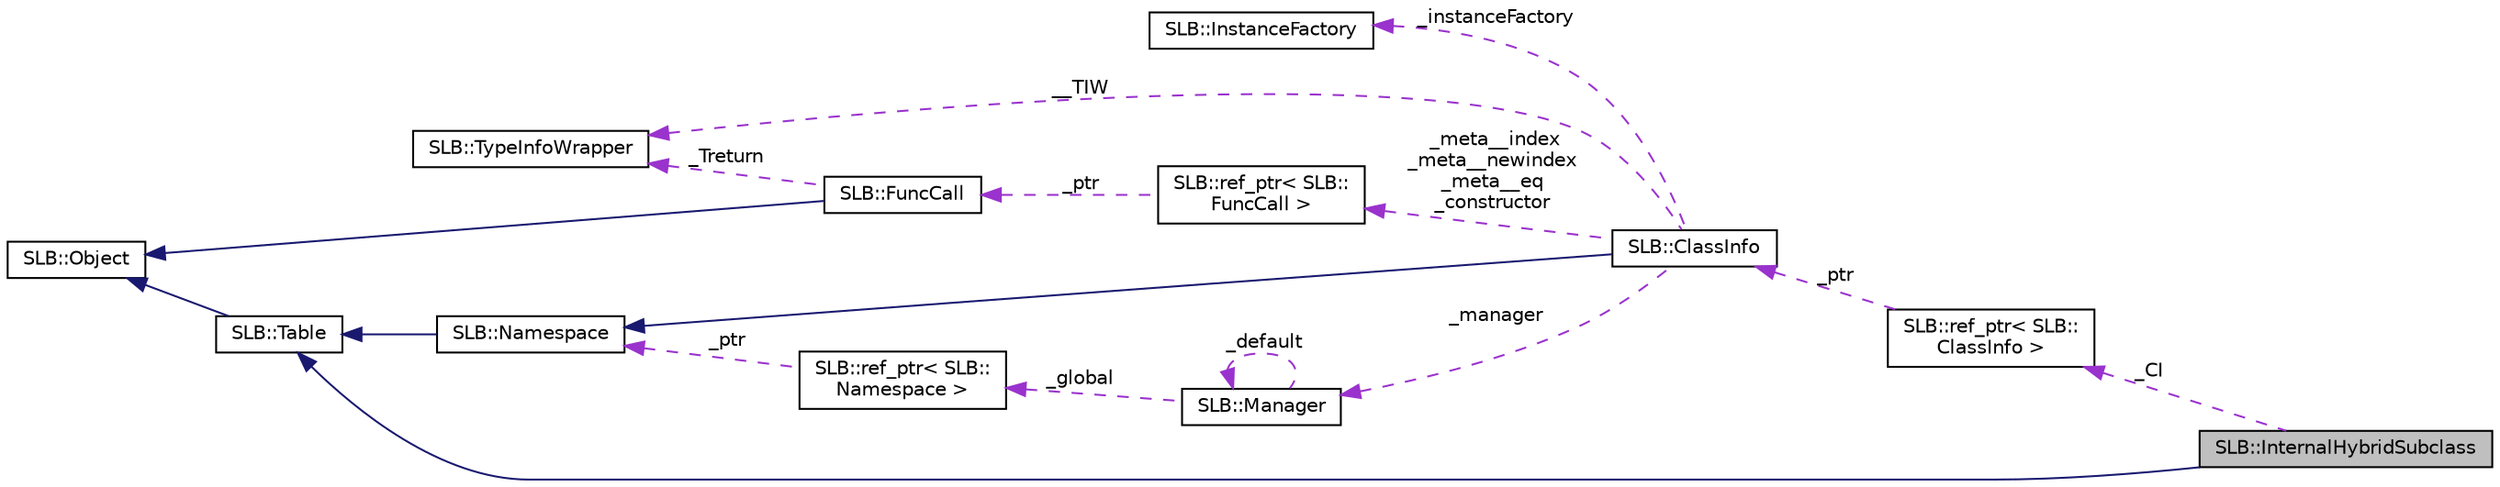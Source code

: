 digraph "SLB::InternalHybridSubclass"
{
  edge [fontname="Helvetica",fontsize="10",labelfontname="Helvetica",labelfontsize="10"];
  node [fontname="Helvetica",fontsize="10",shape=record];
  rankdir="LR";
  Node1 [label="SLB::InternalHybridSubclass",height=0.2,width=0.4,color="black", fillcolor="grey75", style="filled", fontcolor="black"];
  Node2 -> Node1 [dir="back",color="midnightblue",fontsize="10",style="solid"];
  Node2 [label="SLB::Table",height=0.2,width=0.4,color="black", fillcolor="white", style="filled",URL="$classSLB_1_1Table.html"];
  Node3 -> Node2 [dir="back",color="midnightblue",fontsize="10",style="solid"];
  Node3 [label="SLB::Object",height=0.2,width=0.4,color="black", fillcolor="white", style="filled",URL="$classSLB_1_1Object.html"];
  Node4 -> Node1 [dir="back",color="darkorchid3",fontsize="10",style="dashed",label=" _CI" ];
  Node4 [label="SLB::ref_ptr\< SLB::\lClassInfo \>",height=0.2,width=0.4,color="black", fillcolor="white", style="filled",URL="$classSLB_1_1ref__ptr.html"];
  Node5 -> Node4 [dir="back",color="darkorchid3",fontsize="10",style="dashed",label=" _ptr" ];
  Node5 [label="SLB::ClassInfo",height=0.2,width=0.4,color="black", fillcolor="white", style="filled",URL="$classSLB_1_1ClassInfo.html"];
  Node6 -> Node5 [dir="back",color="midnightblue",fontsize="10",style="solid"];
  Node6 [label="SLB::Namespace",height=0.2,width=0.4,color="black", fillcolor="white", style="filled",URL="$classSLB_1_1Namespace.html"];
  Node2 -> Node6 [dir="back",color="midnightblue",fontsize="10",style="solid"];
  Node7 -> Node5 [dir="back",color="darkorchid3",fontsize="10",style="dashed",label=" __TIW" ];
  Node7 [label="SLB::TypeInfoWrapper",height=0.2,width=0.4,color="black", fillcolor="white", style="filled",URL="$classSLB_1_1TypeInfoWrapper.html"];
  Node8 -> Node5 [dir="back",color="darkorchid3",fontsize="10",style="dashed",label=" _manager" ];
  Node8 [label="SLB::Manager",height=0.2,width=0.4,color="black", fillcolor="white", style="filled",URL="$classSLB_1_1Manager.html"];
  Node9 -> Node8 [dir="back",color="darkorchid3",fontsize="10",style="dashed",label=" _global" ];
  Node9 [label="SLB::ref_ptr\< SLB::\lNamespace \>",height=0.2,width=0.4,color="black", fillcolor="white", style="filled",URL="$classSLB_1_1ref__ptr.html"];
  Node6 -> Node9 [dir="back",color="darkorchid3",fontsize="10",style="dashed",label=" _ptr" ];
  Node8 -> Node8 [dir="back",color="darkorchid3",fontsize="10",style="dashed",label=" _default" ];
  Node10 -> Node5 [dir="back",color="darkorchid3",fontsize="10",style="dashed",label=" _meta__index\n_meta__newindex\n_meta__eq\n_constructor" ];
  Node10 [label="SLB::ref_ptr\< SLB::\lFuncCall \>",height=0.2,width=0.4,color="black", fillcolor="white", style="filled",URL="$classSLB_1_1ref__ptr.html"];
  Node11 -> Node10 [dir="back",color="darkorchid3",fontsize="10",style="dashed",label=" _ptr" ];
  Node11 [label="SLB::FuncCall",height=0.2,width=0.4,color="black", fillcolor="white", style="filled",URL="$classSLB_1_1FuncCall.html"];
  Node3 -> Node11 [dir="back",color="midnightblue",fontsize="10",style="solid"];
  Node7 -> Node11 [dir="back",color="darkorchid3",fontsize="10",style="dashed",label=" _Treturn" ];
  Node12 -> Node5 [dir="back",color="darkorchid3",fontsize="10",style="dashed",label=" _instanceFactory" ];
  Node12 [label="SLB::InstanceFactory",height=0.2,width=0.4,color="black", fillcolor="white", style="filled",URL="$structSLB_1_1InstanceFactory.html"];
}
